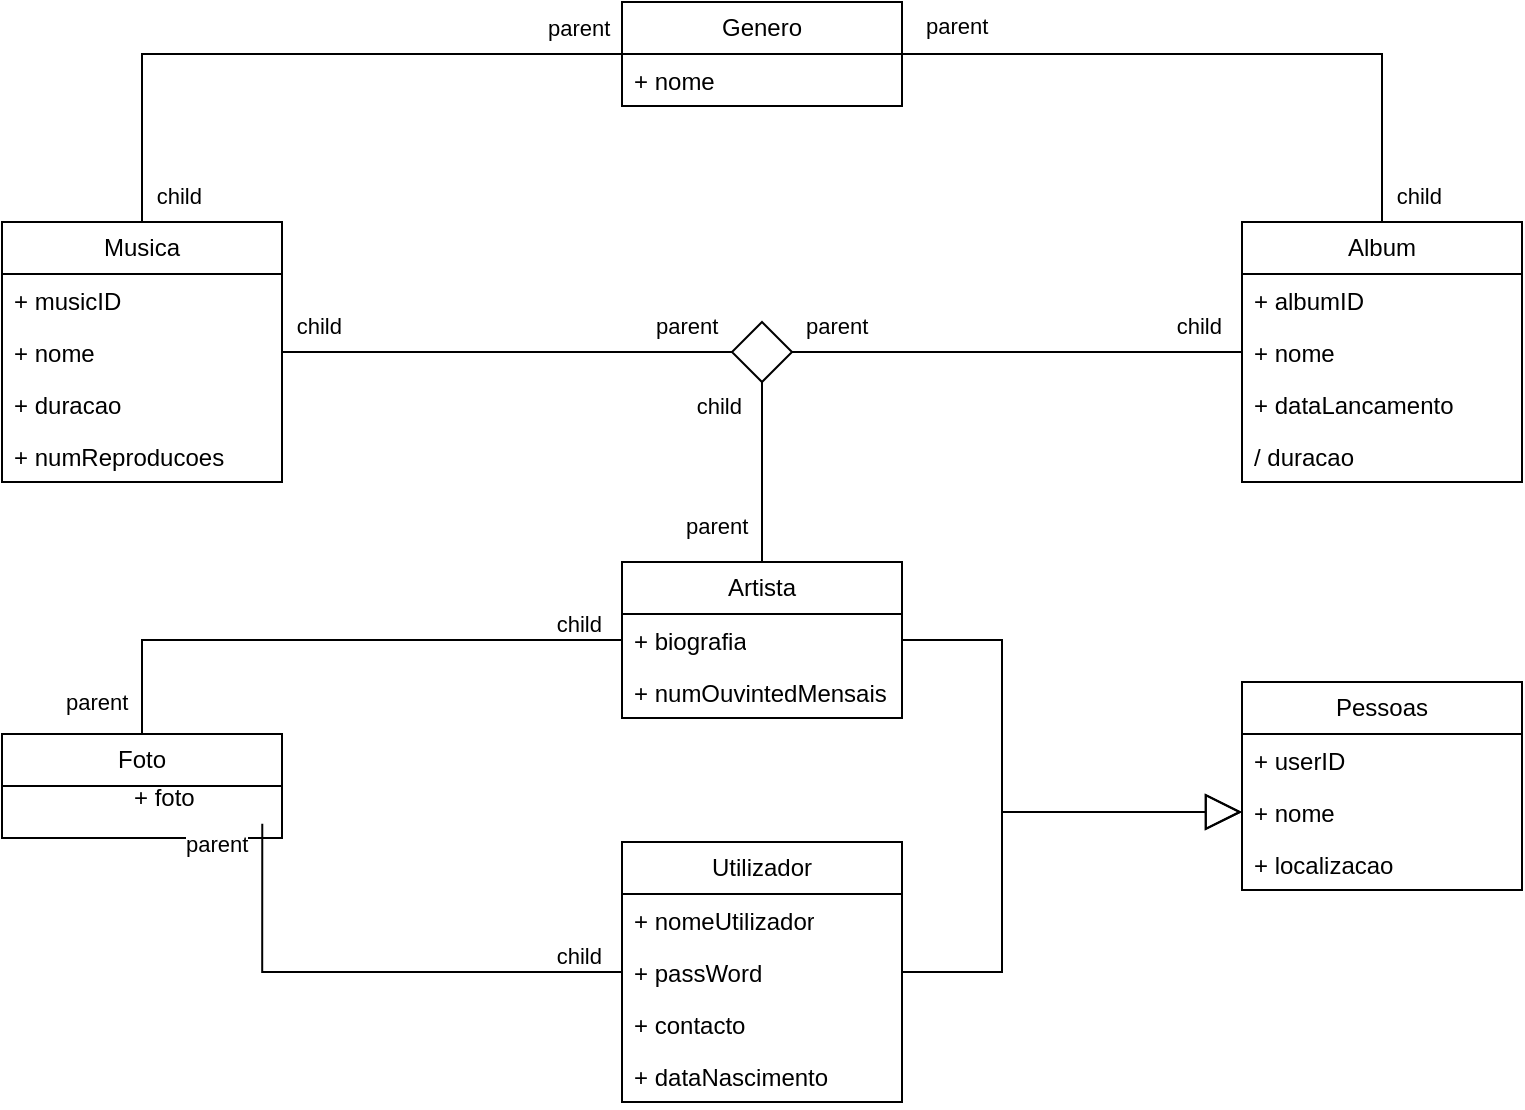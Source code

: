 <mxfile version="24.7.17">
  <diagram name="Page-1" id="JNxZQq6QSESMFC3WA3kJ">
    <mxGraphModel dx="2120" dy="485" grid="1" gridSize="10" guides="1" tooltips="1" connect="1" arrows="1" fold="1" page="1" pageScale="1" pageWidth="850" pageHeight="1100" math="0" shadow="0">
      <root>
        <mxCell id="0" />
        <mxCell id="1" parent="0" />
        <mxCell id="OnMlO-O9Yx9e1WYlPsAH-1" value="Pessoas" style="swimlane;fontStyle=0;childLayout=stackLayout;horizontal=1;startSize=26;fillColor=none;horizontalStack=0;resizeParent=1;resizeParentMax=0;resizeLast=0;collapsible=1;marginBottom=0;whiteSpace=wrap;html=1;" vertex="1" parent="1">
          <mxGeometry x="220" y="380" width="140" height="104" as="geometry">
            <mxRectangle x="80" y="80" width="90" height="30" as="alternateBounds" />
          </mxGeometry>
        </mxCell>
        <mxCell id="OnMlO-O9Yx9e1WYlPsAH-2" value="+ userID" style="text;strokeColor=none;fillColor=none;align=left;verticalAlign=top;spacingLeft=4;spacingRight=4;overflow=hidden;rotatable=0;points=[[0,0.5],[1,0.5]];portConstraint=eastwest;whiteSpace=wrap;html=1;" vertex="1" parent="OnMlO-O9Yx9e1WYlPsAH-1">
          <mxGeometry y="26" width="140" height="26" as="geometry" />
        </mxCell>
        <mxCell id="OnMlO-O9Yx9e1WYlPsAH-3" value="+ nome" style="text;strokeColor=none;fillColor=none;align=left;verticalAlign=top;spacingLeft=4;spacingRight=4;overflow=hidden;rotatable=0;points=[[0,0.5],[1,0.5]];portConstraint=eastwest;whiteSpace=wrap;html=1;" vertex="1" parent="OnMlO-O9Yx9e1WYlPsAH-1">
          <mxGeometry y="52" width="140" height="26" as="geometry" />
        </mxCell>
        <mxCell id="OnMlO-O9Yx9e1WYlPsAH-4" value="+ localizacao" style="text;strokeColor=none;fillColor=none;align=left;verticalAlign=top;spacingLeft=4;spacingRight=4;overflow=hidden;rotatable=0;points=[[0,0.5],[1,0.5]];portConstraint=eastwest;whiteSpace=wrap;html=1;" vertex="1" parent="OnMlO-O9Yx9e1WYlPsAH-1">
          <mxGeometry y="78" width="140" height="26" as="geometry" />
        </mxCell>
        <mxCell id="OnMlO-O9Yx9e1WYlPsAH-7" value="Artista" style="swimlane;fontStyle=0;childLayout=stackLayout;horizontal=1;startSize=26;fillColor=none;horizontalStack=0;resizeParent=1;resizeParentMax=0;resizeLast=0;collapsible=1;marginBottom=0;whiteSpace=wrap;html=1;" vertex="1" parent="1">
          <mxGeometry x="-90" y="320" width="140" height="78" as="geometry" />
        </mxCell>
        <mxCell id="OnMlO-O9Yx9e1WYlPsAH-8" value="+ biografia" style="text;strokeColor=none;fillColor=none;align=left;verticalAlign=top;spacingLeft=4;spacingRight=4;overflow=hidden;rotatable=0;points=[[0,0.5],[1,0.5]];portConstraint=eastwest;whiteSpace=wrap;html=1;" vertex="1" parent="OnMlO-O9Yx9e1WYlPsAH-7">
          <mxGeometry y="26" width="140" height="26" as="geometry" />
        </mxCell>
        <mxCell id="OnMlO-O9Yx9e1WYlPsAH-9" value="+ numOuvintedMensais" style="text;strokeColor=none;fillColor=none;align=left;verticalAlign=top;spacingLeft=4;spacingRight=4;overflow=hidden;rotatable=0;points=[[0,0.5],[1,0.5]];portConstraint=eastwest;whiteSpace=wrap;html=1;" vertex="1" parent="OnMlO-O9Yx9e1WYlPsAH-7">
          <mxGeometry y="52" width="140" height="26" as="geometry" />
        </mxCell>
        <mxCell id="OnMlO-O9Yx9e1WYlPsAH-11" value="Utilizador" style="swimlane;fontStyle=0;childLayout=stackLayout;horizontal=1;startSize=26;fillColor=none;horizontalStack=0;resizeParent=1;resizeParentMax=0;resizeLast=0;collapsible=1;marginBottom=0;whiteSpace=wrap;html=1;" vertex="1" parent="1">
          <mxGeometry x="-90" y="460" width="140" height="130" as="geometry" />
        </mxCell>
        <mxCell id="OnMlO-O9Yx9e1WYlPsAH-12" value="+ nomeUtilizador" style="text;strokeColor=none;fillColor=none;align=left;verticalAlign=top;spacingLeft=4;spacingRight=4;overflow=hidden;rotatable=0;points=[[0,0.5],[1,0.5]];portConstraint=eastwest;whiteSpace=wrap;html=1;" vertex="1" parent="OnMlO-O9Yx9e1WYlPsAH-11">
          <mxGeometry y="26" width="140" height="26" as="geometry" />
        </mxCell>
        <mxCell id="OnMlO-O9Yx9e1WYlPsAH-13" value="+ passWord" style="text;strokeColor=none;fillColor=none;align=left;verticalAlign=top;spacingLeft=4;spacingRight=4;overflow=hidden;rotatable=0;points=[[0,0.5],[1,0.5]];portConstraint=eastwest;whiteSpace=wrap;html=1;" vertex="1" parent="OnMlO-O9Yx9e1WYlPsAH-11">
          <mxGeometry y="52" width="140" height="26" as="geometry" />
        </mxCell>
        <mxCell id="OnMlO-O9Yx9e1WYlPsAH-14" value="+ contacto" style="text;strokeColor=none;fillColor=none;align=left;verticalAlign=top;spacingLeft=4;spacingRight=4;overflow=hidden;rotatable=0;points=[[0,0.5],[1,0.5]];portConstraint=eastwest;whiteSpace=wrap;html=1;" vertex="1" parent="OnMlO-O9Yx9e1WYlPsAH-11">
          <mxGeometry y="78" width="140" height="26" as="geometry" />
        </mxCell>
        <mxCell id="OnMlO-O9Yx9e1WYlPsAH-15" value="+ dataNascimento" style="text;strokeColor=none;fillColor=none;align=left;verticalAlign=top;spacingLeft=4;spacingRight=4;overflow=hidden;rotatable=0;points=[[0,0.5],[1,0.5]];portConstraint=eastwest;whiteSpace=wrap;html=1;" vertex="1" parent="OnMlO-O9Yx9e1WYlPsAH-11">
          <mxGeometry y="104" width="140" height="26" as="geometry" />
        </mxCell>
        <mxCell id="OnMlO-O9Yx9e1WYlPsAH-23" value="" style="endArrow=block;endSize=16;endFill=0;html=1;rounded=0;entryX=0;entryY=0.5;entryDx=0;entryDy=0;exitX=1;exitY=0.5;exitDx=0;exitDy=0;" edge="1" parent="1" source="OnMlO-O9Yx9e1WYlPsAH-8" target="OnMlO-O9Yx9e1WYlPsAH-3">
          <mxGeometry width="160" relative="1" as="geometry">
            <mxPoint x="60" y="580" as="sourcePoint" />
            <mxPoint x="220" y="580" as="targetPoint" />
            <Array as="points">
              <mxPoint x="100" y="359" />
              <mxPoint x="100" y="445" />
            </Array>
          </mxGeometry>
        </mxCell>
        <mxCell id="OnMlO-O9Yx9e1WYlPsAH-24" value="" style="endArrow=block;endSize=16;endFill=0;html=1;rounded=0;exitX=1;exitY=0.5;exitDx=0;exitDy=0;entryX=0;entryY=0.5;entryDx=0;entryDy=0;" edge="1" parent="1" source="OnMlO-O9Yx9e1WYlPsAH-13" target="OnMlO-O9Yx9e1WYlPsAH-3">
          <mxGeometry width="160" relative="1" as="geometry">
            <mxPoint x="60" y="369" as="sourcePoint" />
            <mxPoint x="160" y="610" as="targetPoint" />
            <Array as="points">
              <mxPoint x="100" y="525" />
              <mxPoint x="100" y="445" />
            </Array>
          </mxGeometry>
        </mxCell>
        <mxCell id="OnMlO-O9Yx9e1WYlPsAH-25" value="Foto" style="swimlane;fontStyle=0;childLayout=stackLayout;horizontal=1;startSize=26;fillColor=none;horizontalStack=0;resizeParent=1;resizeParentMax=0;resizeLast=0;collapsible=1;marginBottom=0;whiteSpace=wrap;html=1;" vertex="1" parent="1">
          <mxGeometry x="-400" y="406" width="140" height="52" as="geometry" />
        </mxCell>
        <mxCell id="OnMlO-O9Yx9e1WYlPsAH-26" value="+ foto" style="text;strokeColor=none;fillColor=none;align=left;verticalAlign=top;spacingLeft=4;spacingRight=4;overflow=hidden;rotatable=0;points=[[0,0.5],[1,0.5]];portConstraint=eastwest;whiteSpace=wrap;html=1;" vertex="1" parent="1">
          <mxGeometry x="-340" y="424" width="140" height="26" as="geometry" />
        </mxCell>
        <mxCell id="OnMlO-O9Yx9e1WYlPsAH-33" value="" style="endArrow=none;html=1;edgeStyle=orthogonalEdgeStyle;rounded=0;entryX=0;entryY=0.5;entryDx=0;entryDy=0;exitX=0.5;exitY=0;exitDx=0;exitDy=0;" edge="1" parent="1" source="OnMlO-O9Yx9e1WYlPsAH-25" target="OnMlO-O9Yx9e1WYlPsAH-8">
          <mxGeometry relative="1" as="geometry">
            <mxPoint x="-290" y="358.76" as="sourcePoint" />
            <mxPoint x="-130" y="358.76" as="targetPoint" />
          </mxGeometry>
        </mxCell>
        <mxCell id="OnMlO-O9Yx9e1WYlPsAH-34" value="parent" style="edgeLabel;resizable=0;html=1;align=left;verticalAlign=bottom;" connectable="0" vertex="1" parent="OnMlO-O9Yx9e1WYlPsAH-33">
          <mxGeometry x="-1" relative="1" as="geometry">
            <mxPoint x="-40" y="-8" as="offset" />
          </mxGeometry>
        </mxCell>
        <mxCell id="OnMlO-O9Yx9e1WYlPsAH-35" value="child" style="edgeLabel;resizable=0;html=1;align=right;verticalAlign=bottom;" connectable="0" vertex="1" parent="OnMlO-O9Yx9e1WYlPsAH-33">
          <mxGeometry x="1" relative="1" as="geometry">
            <mxPoint x="-10" as="offset" />
          </mxGeometry>
        </mxCell>
        <mxCell id="OnMlO-O9Yx9e1WYlPsAH-36" value="" style="endArrow=none;html=1;edgeStyle=orthogonalEdgeStyle;rounded=0;entryX=0;entryY=0.5;entryDx=0;entryDy=0;exitX=0.501;exitY=1.035;exitDx=0;exitDy=0;exitPerimeter=0;" edge="1" parent="1" source="OnMlO-O9Yx9e1WYlPsAH-26" target="OnMlO-O9Yx9e1WYlPsAH-13">
          <mxGeometry relative="1" as="geometry">
            <mxPoint x="-310" y="539" as="sourcePoint" />
            <mxPoint x="-130" y="500" as="targetPoint" />
          </mxGeometry>
        </mxCell>
        <mxCell id="OnMlO-O9Yx9e1WYlPsAH-37" value="parent" style="edgeLabel;resizable=0;html=1;align=left;verticalAlign=bottom;" connectable="0" vertex="1" parent="OnMlO-O9Yx9e1WYlPsAH-36">
          <mxGeometry x="-1" relative="1" as="geometry">
            <mxPoint x="-40" y="19" as="offset" />
          </mxGeometry>
        </mxCell>
        <mxCell id="OnMlO-O9Yx9e1WYlPsAH-38" value="child" style="edgeLabel;resizable=0;html=1;align=right;verticalAlign=bottom;" connectable="0" vertex="1" parent="OnMlO-O9Yx9e1WYlPsAH-36">
          <mxGeometry x="1" relative="1" as="geometry">
            <mxPoint x="-10" as="offset" />
          </mxGeometry>
        </mxCell>
        <mxCell id="OnMlO-O9Yx9e1WYlPsAH-43" value="" style="rhombus;whiteSpace=wrap;html=1;" vertex="1" parent="1">
          <mxGeometry x="-35" y="200" width="30" height="30" as="geometry" />
        </mxCell>
        <mxCell id="OnMlO-O9Yx9e1WYlPsAH-45" value="" style="endArrow=none;html=1;edgeStyle=orthogonalEdgeStyle;rounded=0;exitX=0.5;exitY=0;exitDx=0;exitDy=0;entryX=0.5;entryY=1;entryDx=0;entryDy=0;" edge="1" parent="1" source="OnMlO-O9Yx9e1WYlPsAH-7" target="OnMlO-O9Yx9e1WYlPsAH-43">
          <mxGeometry relative="1" as="geometry">
            <mxPoint x="-100" y="260" as="sourcePoint" />
            <mxPoint x="60" y="260" as="targetPoint" />
          </mxGeometry>
        </mxCell>
        <mxCell id="OnMlO-O9Yx9e1WYlPsAH-46" value="parent" style="edgeLabel;resizable=0;html=1;align=left;verticalAlign=bottom;" connectable="0" vertex="1" parent="OnMlO-O9Yx9e1WYlPsAH-45">
          <mxGeometry x="-1" relative="1" as="geometry">
            <mxPoint x="-40" y="-10" as="offset" />
          </mxGeometry>
        </mxCell>
        <mxCell id="OnMlO-O9Yx9e1WYlPsAH-47" value="child" style="edgeLabel;resizable=0;html=1;align=right;verticalAlign=bottom;" connectable="0" vertex="1" parent="OnMlO-O9Yx9e1WYlPsAH-45">
          <mxGeometry x="1" relative="1" as="geometry">
            <mxPoint x="-10" y="20" as="offset" />
          </mxGeometry>
        </mxCell>
        <mxCell id="OnMlO-O9Yx9e1WYlPsAH-48" value="Musica" style="swimlane;fontStyle=0;childLayout=stackLayout;horizontal=1;startSize=26;fillColor=none;horizontalStack=0;resizeParent=1;resizeParentMax=0;resizeLast=0;collapsible=1;marginBottom=0;whiteSpace=wrap;html=1;" vertex="1" parent="1">
          <mxGeometry x="-400" y="150" width="140" height="130" as="geometry" />
        </mxCell>
        <mxCell id="OnMlO-O9Yx9e1WYlPsAH-49" value="+ musicID" style="text;strokeColor=none;fillColor=none;align=left;verticalAlign=top;spacingLeft=4;spacingRight=4;overflow=hidden;rotatable=0;points=[[0,0.5],[1,0.5]];portConstraint=eastwest;whiteSpace=wrap;html=1;" vertex="1" parent="OnMlO-O9Yx9e1WYlPsAH-48">
          <mxGeometry y="26" width="140" height="26" as="geometry" />
        </mxCell>
        <mxCell id="OnMlO-O9Yx9e1WYlPsAH-50" value="+ nome" style="text;strokeColor=none;fillColor=none;align=left;verticalAlign=top;spacingLeft=4;spacingRight=4;overflow=hidden;rotatable=0;points=[[0,0.5],[1,0.5]];portConstraint=eastwest;whiteSpace=wrap;html=1;" vertex="1" parent="OnMlO-O9Yx9e1WYlPsAH-48">
          <mxGeometry y="52" width="140" height="26" as="geometry" />
        </mxCell>
        <mxCell id="OnMlO-O9Yx9e1WYlPsAH-51" value="+ duracao" style="text;strokeColor=none;fillColor=none;align=left;verticalAlign=top;spacingLeft=4;spacingRight=4;overflow=hidden;rotatable=0;points=[[0,0.5],[1,0.5]];portConstraint=eastwest;whiteSpace=wrap;html=1;" vertex="1" parent="OnMlO-O9Yx9e1WYlPsAH-48">
          <mxGeometry y="78" width="140" height="26" as="geometry" />
        </mxCell>
        <mxCell id="OnMlO-O9Yx9e1WYlPsAH-56" value="+ numReproducoes" style="text;strokeColor=none;fillColor=none;align=left;verticalAlign=top;spacingLeft=4;spacingRight=4;overflow=hidden;rotatable=0;points=[[0,0.5],[1,0.5]];portConstraint=eastwest;whiteSpace=wrap;html=1;" vertex="1" parent="OnMlO-O9Yx9e1WYlPsAH-48">
          <mxGeometry y="104" width="140" height="26" as="geometry" />
        </mxCell>
        <mxCell id="OnMlO-O9Yx9e1WYlPsAH-52" value="Album" style="swimlane;fontStyle=0;childLayout=stackLayout;horizontal=1;startSize=26;fillColor=none;horizontalStack=0;resizeParent=1;resizeParentMax=0;resizeLast=0;collapsible=1;marginBottom=0;whiteSpace=wrap;html=1;" vertex="1" parent="1">
          <mxGeometry x="220" y="150" width="140" height="130" as="geometry" />
        </mxCell>
        <mxCell id="OnMlO-O9Yx9e1WYlPsAH-53" value="+ albumID" style="text;strokeColor=none;fillColor=none;align=left;verticalAlign=top;spacingLeft=4;spacingRight=4;overflow=hidden;rotatable=0;points=[[0,0.5],[1,0.5]];portConstraint=eastwest;whiteSpace=wrap;html=1;" vertex="1" parent="OnMlO-O9Yx9e1WYlPsAH-52">
          <mxGeometry y="26" width="140" height="26" as="geometry" />
        </mxCell>
        <mxCell id="OnMlO-O9Yx9e1WYlPsAH-54" value="+ nome" style="text;strokeColor=none;fillColor=none;align=left;verticalAlign=top;spacingLeft=4;spacingRight=4;overflow=hidden;rotatable=0;points=[[0,0.5],[1,0.5]];portConstraint=eastwest;whiteSpace=wrap;html=1;" vertex="1" parent="OnMlO-O9Yx9e1WYlPsAH-52">
          <mxGeometry y="52" width="140" height="26" as="geometry" />
        </mxCell>
        <mxCell id="OnMlO-O9Yx9e1WYlPsAH-55" value="+ dataLancamento" style="text;strokeColor=none;fillColor=none;align=left;verticalAlign=top;spacingLeft=4;spacingRight=4;overflow=hidden;rotatable=0;points=[[0,0.5],[1,0.5]];portConstraint=eastwest;whiteSpace=wrap;html=1;" vertex="1" parent="OnMlO-O9Yx9e1WYlPsAH-52">
          <mxGeometry y="78" width="140" height="26" as="geometry" />
        </mxCell>
        <mxCell id="OnMlO-O9Yx9e1WYlPsAH-57" value="/ duracao" style="text;strokeColor=none;fillColor=none;align=left;verticalAlign=top;spacingLeft=4;spacingRight=4;overflow=hidden;rotatable=0;points=[[0,0.5],[1,0.5]];portConstraint=eastwest;whiteSpace=wrap;html=1;" vertex="1" parent="OnMlO-O9Yx9e1WYlPsAH-52">
          <mxGeometry y="104" width="140" height="26" as="geometry" />
        </mxCell>
        <mxCell id="OnMlO-O9Yx9e1WYlPsAH-59" value="" style="endArrow=none;html=1;edgeStyle=orthogonalEdgeStyle;rounded=0;exitX=0;exitY=0.5;exitDx=0;exitDy=0;entryX=1;entryY=0.5;entryDx=0;entryDy=0;" edge="1" parent="1" source="OnMlO-O9Yx9e1WYlPsAH-43" target="OnMlO-O9Yx9e1WYlPsAH-50">
          <mxGeometry relative="1" as="geometry">
            <mxPoint x="-10" y="330" as="sourcePoint" />
            <mxPoint x="-10" y="240" as="targetPoint" />
          </mxGeometry>
        </mxCell>
        <mxCell id="OnMlO-O9Yx9e1WYlPsAH-60" value="parent" style="edgeLabel;resizable=0;html=1;align=left;verticalAlign=bottom;" connectable="0" vertex="1" parent="OnMlO-O9Yx9e1WYlPsAH-59">
          <mxGeometry x="-1" relative="1" as="geometry">
            <mxPoint x="-40" y="-5" as="offset" />
          </mxGeometry>
        </mxCell>
        <mxCell id="OnMlO-O9Yx9e1WYlPsAH-61" value="child" style="edgeLabel;resizable=0;html=1;align=right;verticalAlign=bottom;" connectable="0" vertex="1" parent="OnMlO-O9Yx9e1WYlPsAH-59">
          <mxGeometry x="1" relative="1" as="geometry">
            <mxPoint x="30" y="-5" as="offset" />
          </mxGeometry>
        </mxCell>
        <mxCell id="OnMlO-O9Yx9e1WYlPsAH-62" value="" style="endArrow=none;html=1;edgeStyle=orthogonalEdgeStyle;rounded=0;exitX=1;exitY=0.5;exitDx=0;exitDy=0;entryX=0;entryY=0.5;entryDx=0;entryDy=0;" edge="1" parent="1" source="OnMlO-O9Yx9e1WYlPsAH-43" target="OnMlO-O9Yx9e1WYlPsAH-54">
          <mxGeometry relative="1" as="geometry">
            <mxPoint x="-25" y="225" as="sourcePoint" />
            <mxPoint x="-170" y="225" as="targetPoint" />
          </mxGeometry>
        </mxCell>
        <mxCell id="OnMlO-O9Yx9e1WYlPsAH-63" value="parent" style="edgeLabel;resizable=0;html=1;align=left;verticalAlign=bottom;" connectable="0" vertex="1" parent="OnMlO-O9Yx9e1WYlPsAH-62">
          <mxGeometry x="-1" relative="1" as="geometry">
            <mxPoint x="5" y="-5" as="offset" />
          </mxGeometry>
        </mxCell>
        <mxCell id="OnMlO-O9Yx9e1WYlPsAH-64" value="child" style="edgeLabel;resizable=0;html=1;align=right;verticalAlign=bottom;" connectable="0" vertex="1" parent="OnMlO-O9Yx9e1WYlPsAH-62">
          <mxGeometry x="1" relative="1" as="geometry">
            <mxPoint x="-10" y="-5" as="offset" />
          </mxGeometry>
        </mxCell>
        <mxCell id="OnMlO-O9Yx9e1WYlPsAH-65" value="Genero" style="swimlane;fontStyle=0;childLayout=stackLayout;horizontal=1;startSize=26;fillColor=none;horizontalStack=0;resizeParent=1;resizeParentMax=0;resizeLast=0;collapsible=1;marginBottom=0;whiteSpace=wrap;html=1;" vertex="1" parent="1">
          <mxGeometry x="-90" y="40" width="140" height="52" as="geometry" />
        </mxCell>
        <mxCell id="OnMlO-O9Yx9e1WYlPsAH-66" value="+ nome" style="text;strokeColor=none;fillColor=none;align=left;verticalAlign=top;spacingLeft=4;spacingRight=4;overflow=hidden;rotatable=0;points=[[0,0.5],[1,0.5]];portConstraint=eastwest;whiteSpace=wrap;html=1;" vertex="1" parent="OnMlO-O9Yx9e1WYlPsAH-65">
          <mxGeometry y="26" width="140" height="26" as="geometry" />
        </mxCell>
        <mxCell id="OnMlO-O9Yx9e1WYlPsAH-69" value="" style="endArrow=none;html=1;edgeStyle=orthogonalEdgeStyle;rounded=0;entryX=0.5;entryY=0;entryDx=0;entryDy=0;exitX=0;exitY=0.5;exitDx=0;exitDy=0;" edge="1" parent="1" source="OnMlO-O9Yx9e1WYlPsAH-65" target="OnMlO-O9Yx9e1WYlPsAH-48">
          <mxGeometry relative="1" as="geometry">
            <mxPoint x="-100" y="60" as="sourcePoint" />
            <mxPoint x="-160" y="235" as="targetPoint" />
          </mxGeometry>
        </mxCell>
        <mxCell id="OnMlO-O9Yx9e1WYlPsAH-70" value="parent" style="edgeLabel;resizable=0;html=1;align=left;verticalAlign=bottom;" connectable="0" vertex="1" parent="OnMlO-O9Yx9e1WYlPsAH-69">
          <mxGeometry x="-1" relative="1" as="geometry">
            <mxPoint x="-39" y="-5" as="offset" />
          </mxGeometry>
        </mxCell>
        <mxCell id="OnMlO-O9Yx9e1WYlPsAH-71" value="child" style="edgeLabel;resizable=0;html=1;align=right;verticalAlign=bottom;" connectable="0" vertex="1" parent="OnMlO-O9Yx9e1WYlPsAH-69">
          <mxGeometry x="1" relative="1" as="geometry">
            <mxPoint x="30" y="-5" as="offset" />
          </mxGeometry>
        </mxCell>
        <mxCell id="OnMlO-O9Yx9e1WYlPsAH-72" value="" style="endArrow=none;html=1;edgeStyle=orthogonalEdgeStyle;rounded=0;entryX=0.5;entryY=0;entryDx=0;entryDy=0;exitX=1;exitY=0.5;exitDx=0;exitDy=0;" edge="1" parent="1" source="OnMlO-O9Yx9e1WYlPsAH-65" target="OnMlO-O9Yx9e1WYlPsAH-52">
          <mxGeometry relative="1" as="geometry">
            <mxPoint x="100" y="90" as="sourcePoint" />
            <mxPoint x="-240" y="160" as="targetPoint" />
          </mxGeometry>
        </mxCell>
        <mxCell id="OnMlO-O9Yx9e1WYlPsAH-73" value="parent" style="edgeLabel;resizable=0;html=1;align=left;verticalAlign=bottom;" connectable="0" vertex="1" parent="OnMlO-O9Yx9e1WYlPsAH-72">
          <mxGeometry x="-1" relative="1" as="geometry">
            <mxPoint x="10" y="-6" as="offset" />
          </mxGeometry>
        </mxCell>
        <mxCell id="OnMlO-O9Yx9e1WYlPsAH-74" value="child" style="edgeLabel;resizable=0;html=1;align=right;verticalAlign=bottom;" connectable="0" vertex="1" parent="OnMlO-O9Yx9e1WYlPsAH-72">
          <mxGeometry x="1" relative="1" as="geometry">
            <mxPoint x="30" y="-5" as="offset" />
          </mxGeometry>
        </mxCell>
      </root>
    </mxGraphModel>
  </diagram>
</mxfile>
